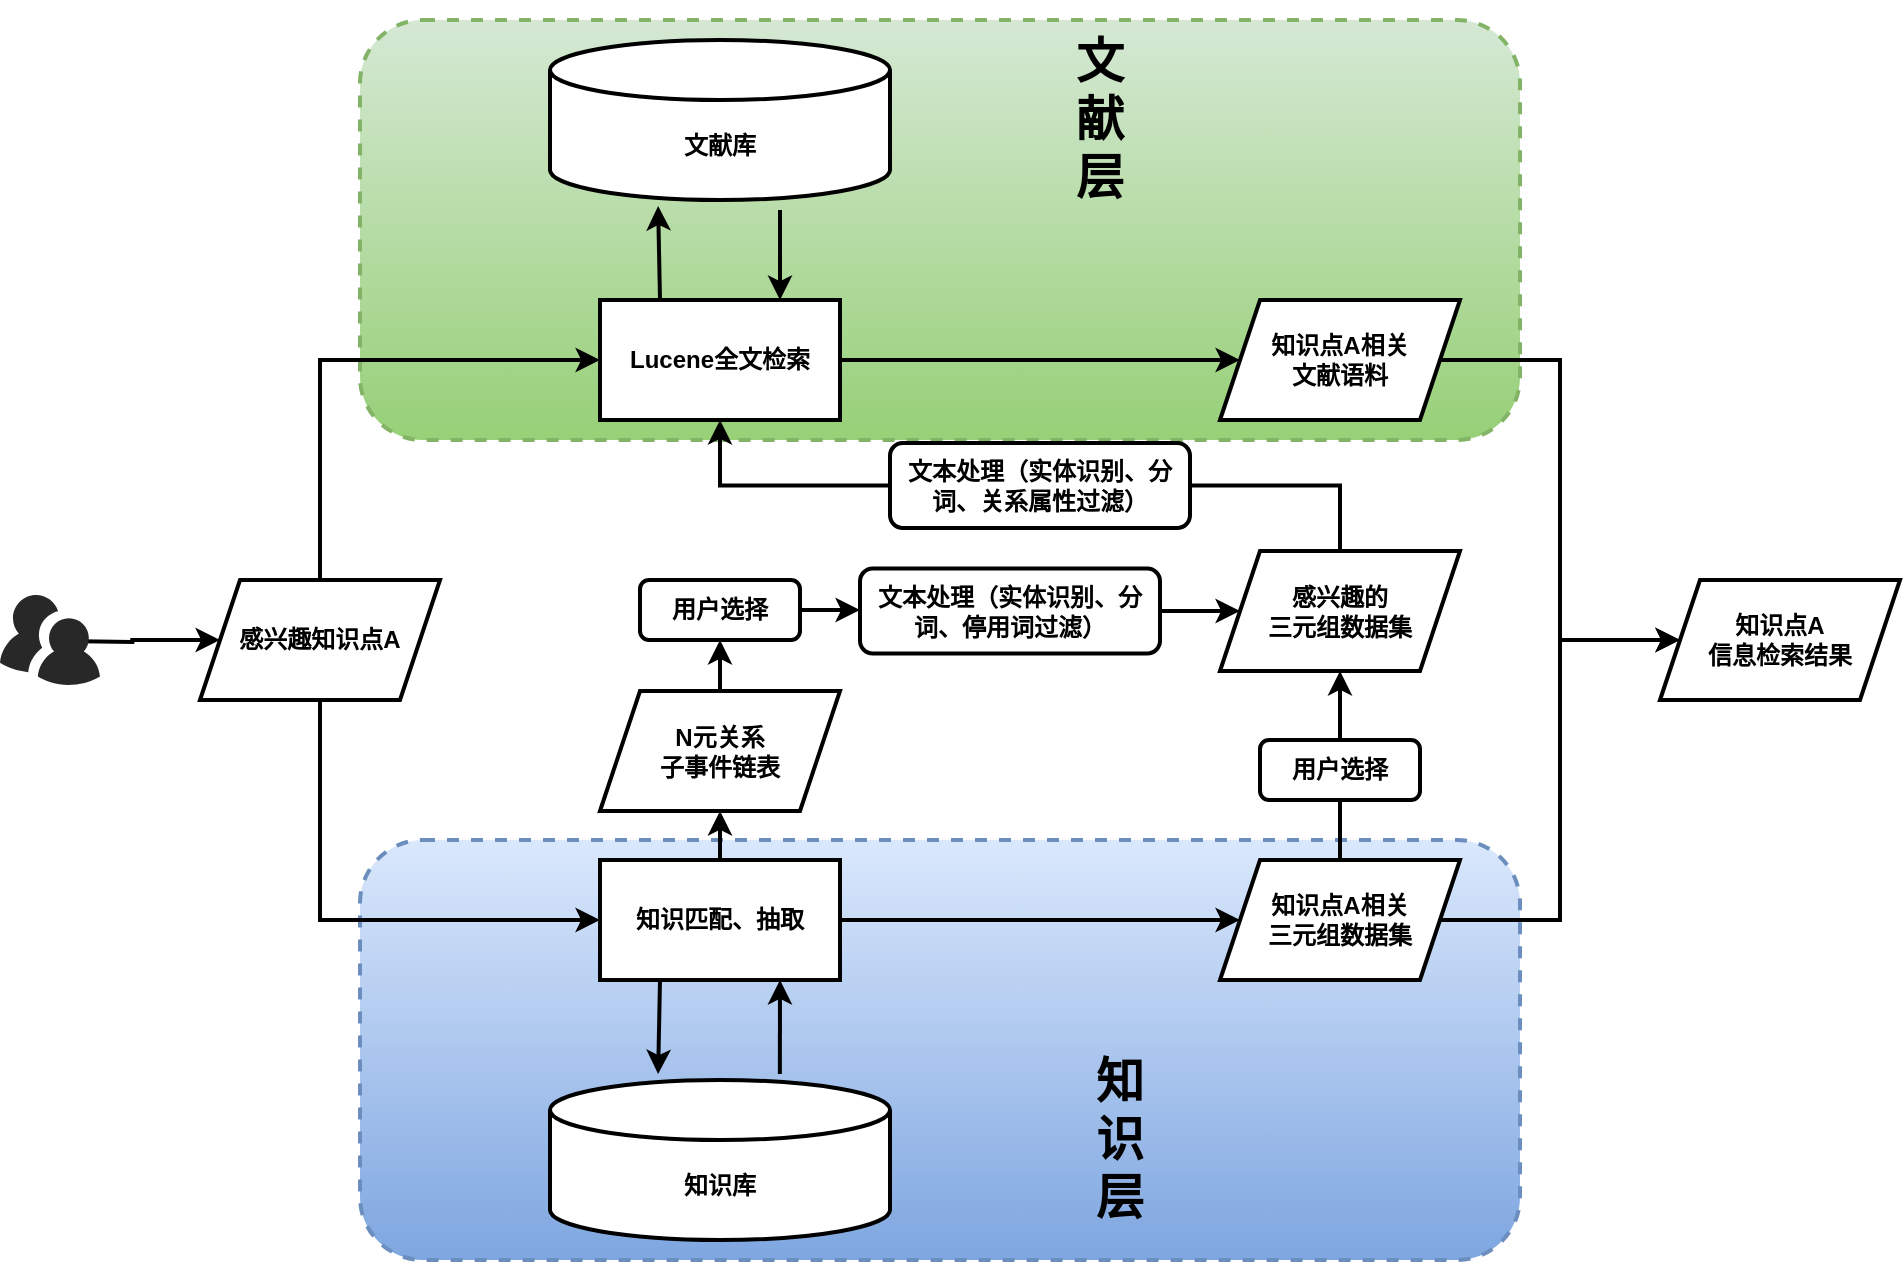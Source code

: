 <mxfile version="14.9.9" type="github">
  <diagram id="ucLLnZQ8SVYWdKBPr7jn" name="Page-1">
    <mxGraphModel dx="2272" dy="794" grid="1" gridSize="10" guides="1" tooltips="1" connect="1" arrows="1" fold="1" page="1" pageScale="1" pageWidth="850" pageHeight="1100" math="0" shadow="0">
      <root>
        <mxCell id="0" />
        <mxCell id="1" parent="0" />
        <mxCell id="67_KCsKABWCcsQ456eiA-28" value="" style="rounded=1;whiteSpace=wrap;html=1;dashed=1;fillColor=#dae8fc;strokeColor=#6c8ebf;gradientColor=#7ea6e0;strokeWidth=2;" parent="1" vertex="1">
          <mxGeometry x="160" y="510" width="580" height="210" as="geometry" />
        </mxCell>
        <mxCell id="67_KCsKABWCcsQ456eiA-27" value="" style="rounded=1;whiteSpace=wrap;html=1;dashed=1;fillColor=#d5e8d4;strokeColor=#82b366;gradientColor=#97d077;strokeWidth=2;" parent="1" vertex="1">
          <mxGeometry x="160" y="100" width="580" height="210" as="geometry" />
        </mxCell>
        <mxCell id="67_KCsKABWCcsQ456eiA-10" style="edgeStyle=orthogonalEdgeStyle;rounded=0;orthogonalLoop=1;jettySize=auto;html=1;exitX=0.5;exitY=0;exitDx=0;exitDy=0;entryX=0;entryY=0.5;entryDx=0;entryDy=0;strokeWidth=2;" parent="1" source="67_KCsKABWCcsQ456eiA-1" target="67_KCsKABWCcsQ456eiA-3" edge="1">
          <mxGeometry relative="1" as="geometry" />
        </mxCell>
        <mxCell id="67_KCsKABWCcsQ456eiA-11" style="edgeStyle=orthogonalEdgeStyle;rounded=0;orthogonalLoop=1;jettySize=auto;html=1;exitX=0.5;exitY=1;exitDx=0;exitDy=0;entryX=0;entryY=0.5;entryDx=0;entryDy=0;strokeWidth=2;" parent="1" source="67_KCsKABWCcsQ456eiA-1" target="67_KCsKABWCcsQ456eiA-4" edge="1">
          <mxGeometry relative="1" as="geometry" />
        </mxCell>
        <mxCell id="67_KCsKABWCcsQ456eiA-1" value="&lt;b&gt;感兴趣知识点A&lt;/b&gt;" style="shape=parallelogram;perimeter=parallelogramPerimeter;whiteSpace=wrap;html=1;fixedSize=1;strokeWidth=2;" parent="1" vertex="1">
          <mxGeometry x="80" y="380" width="120" height="60" as="geometry" />
        </mxCell>
        <mxCell id="67_KCsKABWCcsQ456eiA-15" style="rounded=0;orthogonalLoop=1;jettySize=auto;html=1;entryX=0.75;entryY=0;entryDx=0;entryDy=0;strokeWidth=2;" parent="1" target="67_KCsKABWCcsQ456eiA-3" edge="1">
          <mxGeometry relative="1" as="geometry">
            <mxPoint x="370" y="195" as="sourcePoint" />
          </mxGeometry>
        </mxCell>
        <mxCell id="67_KCsKABWCcsQ456eiA-2" value="&lt;b&gt;文献库&lt;/b&gt;" style="shape=cylinder3;whiteSpace=wrap;html=1;boundedLbl=1;backgroundOutline=1;size=15;strokeWidth=2;" parent="1" vertex="1">
          <mxGeometry x="255" y="110" width="170" height="80" as="geometry" />
        </mxCell>
        <mxCell id="67_KCsKABWCcsQ456eiA-14" style="rounded=0;orthogonalLoop=1;jettySize=auto;html=1;exitX=0.25;exitY=0;exitDx=0;exitDy=0;entryX=0.318;entryY=1.038;entryDx=0;entryDy=0;entryPerimeter=0;strokeWidth=2;" parent="1" source="67_KCsKABWCcsQ456eiA-3" target="67_KCsKABWCcsQ456eiA-2" edge="1">
          <mxGeometry relative="1" as="geometry">
            <mxPoint x="310" y="200" as="targetPoint" />
          </mxGeometry>
        </mxCell>
        <mxCell id="67_KCsKABWCcsQ456eiA-17" style="edgeStyle=orthogonalEdgeStyle;rounded=0;orthogonalLoop=1;jettySize=auto;html=1;exitX=1;exitY=0.5;exitDx=0;exitDy=0;entryX=0;entryY=0.5;entryDx=0;entryDy=0;strokeWidth=2;" parent="1" source="67_KCsKABWCcsQ456eiA-3" target="67_KCsKABWCcsQ456eiA-7" edge="1">
          <mxGeometry relative="1" as="geometry" />
        </mxCell>
        <mxCell id="67_KCsKABWCcsQ456eiA-3" value="&lt;b&gt;Lucene全文检索&lt;/b&gt;" style="rounded=0;whiteSpace=wrap;html=1;strokeWidth=2;" parent="1" vertex="1">
          <mxGeometry x="280" y="240" width="120" height="60" as="geometry" />
        </mxCell>
        <mxCell id="67_KCsKABWCcsQ456eiA-12" style="rounded=0;orthogonalLoop=1;jettySize=auto;html=1;exitX=0.25;exitY=1;exitDx=0;exitDy=0;entryX=0.318;entryY=-0.037;entryDx=0;entryDy=0;entryPerimeter=0;strokeWidth=2;" parent="1" source="67_KCsKABWCcsQ456eiA-4" target="67_KCsKABWCcsQ456eiA-16" edge="1">
          <mxGeometry relative="1" as="geometry">
            <mxPoint x="240" y="630" as="targetPoint" />
          </mxGeometry>
        </mxCell>
        <mxCell id="67_KCsKABWCcsQ456eiA-18" style="edgeStyle=orthogonalEdgeStyle;rounded=0;orthogonalLoop=1;jettySize=auto;html=1;exitX=0.5;exitY=0;exitDx=0;exitDy=0;entryX=0.5;entryY=1;entryDx=0;entryDy=0;strokeWidth=2;" parent="1" source="67_KCsKABWCcsQ456eiA-4" target="67_KCsKABWCcsQ456eiA-8" edge="1">
          <mxGeometry relative="1" as="geometry" />
        </mxCell>
        <mxCell id="67_KCsKABWCcsQ456eiA-19" style="edgeStyle=orthogonalEdgeStyle;rounded=0;orthogonalLoop=1;jettySize=auto;html=1;exitX=1;exitY=0.5;exitDx=0;exitDy=0;entryX=0;entryY=0.5;entryDx=0;entryDy=0;strokeWidth=2;" parent="1" source="67_KCsKABWCcsQ456eiA-4" target="67_KCsKABWCcsQ456eiA-6" edge="1">
          <mxGeometry relative="1" as="geometry" />
        </mxCell>
        <mxCell id="67_KCsKABWCcsQ456eiA-4" value="&lt;b&gt;知识匹配、抽取&lt;/b&gt;" style="rounded=0;whiteSpace=wrap;html=1;strokeWidth=2;" parent="1" vertex="1">
          <mxGeometry x="280" y="520" width="120" height="60" as="geometry" />
        </mxCell>
        <mxCell id="67_KCsKABWCcsQ456eiA-13" style="rounded=0;orthogonalLoop=1;jettySize=auto;html=1;entryX=0.75;entryY=1;entryDx=0;entryDy=0;exitX=0.676;exitY=-0.037;exitDx=0;exitDy=0;exitPerimeter=0;strokeWidth=2;" parent="1" source="67_KCsKABWCcsQ456eiA-16" target="67_KCsKABWCcsQ456eiA-4" edge="1">
          <mxGeometry relative="1" as="geometry">
            <mxPoint x="370" y="620" as="sourcePoint" />
          </mxGeometry>
        </mxCell>
        <mxCell id="67_KCsKABWCcsQ456eiA-21" style="edgeStyle=orthogonalEdgeStyle;rounded=0;orthogonalLoop=1;jettySize=auto;html=1;exitX=0.5;exitY=0;exitDx=0;exitDy=0;entryX=0.5;entryY=1;entryDx=0;entryDy=0;strokeWidth=2;" parent="1" source="67_KCsKABWCcsQ456eiA-6" target="67_KCsKABWCcsQ456eiA-9" edge="1">
          <mxGeometry relative="1" as="geometry" />
        </mxCell>
        <mxCell id="67_KCsKABWCcsQ456eiA-26" style="edgeStyle=orthogonalEdgeStyle;rounded=0;orthogonalLoop=1;jettySize=auto;html=1;exitX=1;exitY=0.5;exitDx=0;exitDy=0;entryX=0;entryY=0.5;entryDx=0;entryDy=0;strokeWidth=2;" parent="1" source="67_KCsKABWCcsQ456eiA-6" target="67_KCsKABWCcsQ456eiA-23" edge="1">
          <mxGeometry relative="1" as="geometry">
            <Array as="points">
              <mxPoint x="760" y="550" />
              <mxPoint x="760" y="410" />
            </Array>
          </mxGeometry>
        </mxCell>
        <mxCell id="67_KCsKABWCcsQ456eiA-6" value="&lt;b&gt;知识点A相关&lt;br&gt;三元组数据集&lt;/b&gt;" style="shape=parallelogram;perimeter=parallelogramPerimeter;whiteSpace=wrap;html=1;fixedSize=1;strokeWidth=2;" parent="1" vertex="1">
          <mxGeometry x="590" y="520" width="120" height="60" as="geometry" />
        </mxCell>
        <mxCell id="67_KCsKABWCcsQ456eiA-25" style="edgeStyle=orthogonalEdgeStyle;rounded=0;orthogonalLoop=1;jettySize=auto;html=1;exitX=1;exitY=0.5;exitDx=0;exitDy=0;entryX=0;entryY=0.5;entryDx=0;entryDy=0;strokeWidth=2;" parent="1" source="67_KCsKABWCcsQ456eiA-7" target="67_KCsKABWCcsQ456eiA-23" edge="1">
          <mxGeometry relative="1" as="geometry">
            <Array as="points">
              <mxPoint x="760" y="270" />
              <mxPoint x="760" y="410" />
            </Array>
          </mxGeometry>
        </mxCell>
        <mxCell id="67_KCsKABWCcsQ456eiA-7" value="&lt;b&gt;知识点A相关&lt;br&gt;文献语料&lt;/b&gt;" style="shape=parallelogram;perimeter=parallelogramPerimeter;whiteSpace=wrap;html=1;fixedSize=1;strokeWidth=2;" parent="1" vertex="1">
          <mxGeometry x="590" y="240" width="120" height="60" as="geometry" />
        </mxCell>
        <mxCell id="67_KCsKABWCcsQ456eiA-39" style="edgeStyle=orthogonalEdgeStyle;rounded=0;orthogonalLoop=1;jettySize=auto;html=1;exitX=0.5;exitY=0;exitDx=0;exitDy=0;strokeWidth=2;" parent="1" source="67_KCsKABWCcsQ456eiA-8" target="67_KCsKABWCcsQ456eiA-35" edge="1">
          <mxGeometry relative="1" as="geometry" />
        </mxCell>
        <mxCell id="67_KCsKABWCcsQ456eiA-8" value="&lt;b&gt;N元关系&lt;br&gt;子事件链表&lt;/b&gt;" style="shape=parallelogram;perimeter=parallelogramPerimeter;whiteSpace=wrap;html=1;fixedSize=1;strokeWidth=2;" parent="1" vertex="1">
          <mxGeometry x="280" y="435.5" width="120" height="60" as="geometry" />
        </mxCell>
        <mxCell id="67_KCsKABWCcsQ456eiA-22" style="edgeStyle=orthogonalEdgeStyle;rounded=0;orthogonalLoop=1;jettySize=auto;html=1;exitX=0.5;exitY=0;exitDx=0;exitDy=0;strokeWidth=2;" parent="1" source="67_KCsKABWCcsQ456eiA-9" target="67_KCsKABWCcsQ456eiA-3" edge="1">
          <mxGeometry relative="1" as="geometry" />
        </mxCell>
        <mxCell id="67_KCsKABWCcsQ456eiA-9" value="&lt;b&gt;感兴趣的&lt;br&gt;三元组数据集&lt;/b&gt;" style="shape=parallelogram;perimeter=parallelogramPerimeter;whiteSpace=wrap;html=1;fixedSize=1;strokeWidth=2;" parent="1" vertex="1">
          <mxGeometry x="590" y="365.5" width="120" height="60" as="geometry" />
        </mxCell>
        <mxCell id="67_KCsKABWCcsQ456eiA-16" value="&lt;b&gt;知识库&lt;/b&gt;" style="shape=cylinder3;whiteSpace=wrap;html=1;boundedLbl=1;backgroundOutline=1;size=15;strokeWidth=2;" parent="1" vertex="1">
          <mxGeometry x="255" y="630" width="170" height="80" as="geometry" />
        </mxCell>
        <mxCell id="67_KCsKABWCcsQ456eiA-23" value="&lt;b&gt;知识点A&lt;br&gt;信息检索结果&lt;/b&gt;" style="shape=parallelogram;perimeter=parallelogramPerimeter;whiteSpace=wrap;html=1;fixedSize=1;strokeWidth=2;" parent="1" vertex="1">
          <mxGeometry x="810" y="380" width="120" height="60" as="geometry" />
        </mxCell>
        <mxCell id="67_KCsKABWCcsQ456eiA-29" value="&lt;h1&gt;文献层&lt;/h1&gt;" style="text;html=1;strokeColor=none;fillColor=none;align=center;verticalAlign=middle;whiteSpace=wrap;rounded=0;dashed=1;strokeWidth=2;" parent="1" vertex="1">
          <mxGeometry x="510" y="140" width="40" height="20" as="geometry" />
        </mxCell>
        <mxCell id="67_KCsKABWCcsQ456eiA-30" value="&lt;h1&gt;知识层&lt;/h1&gt;" style="text;html=1;strokeColor=none;fillColor=none;align=center;verticalAlign=middle;whiteSpace=wrap;rounded=0;dashed=1;strokeWidth=2;" parent="1" vertex="1">
          <mxGeometry x="520" y="650" width="40" height="20" as="geometry" />
        </mxCell>
        <mxCell id="67_KCsKABWCcsQ456eiA-32" style="edgeStyle=orthogonalEdgeStyle;rounded=0;orthogonalLoop=1;jettySize=auto;html=1;exitX=0.87;exitY=0.65;exitDx=0;exitDy=0;exitPerimeter=0;strokeWidth=2;" parent="1" target="67_KCsKABWCcsQ456eiA-1" edge="1">
          <mxGeometry relative="1" as="geometry">
            <mxPoint x="11.325" y="410.5" as="sourcePoint" />
          </mxGeometry>
        </mxCell>
        <mxCell id="67_KCsKABWCcsQ456eiA-33" value="" style="verticalLabelPosition=bottom;html=1;fillColor=#282828;strokeColor=none;verticalAlign=top;pointerEvents=1;align=center;shape=mxgraph.cisco_safe.people_places_things_icons.icon9;dashed=1;strokeWidth=2;" parent="1" vertex="1">
          <mxGeometry x="-20" y="387.5" width="50" height="45" as="geometry" />
        </mxCell>
        <mxCell id="67_KCsKABWCcsQ456eiA-34" value="&lt;b&gt;用户选择&lt;/b&gt;" style="rounded=1;whiteSpace=wrap;html=1;strokeWidth=2;" parent="1" vertex="1">
          <mxGeometry x="610" y="460" width="80" height="30" as="geometry" />
        </mxCell>
        <mxCell id="67_KCsKABWCcsQ456eiA-40" style="edgeStyle=orthogonalEdgeStyle;rounded=0;orthogonalLoop=1;jettySize=auto;html=1;exitX=1;exitY=0.5;exitDx=0;exitDy=0;entryX=0;entryY=0.5;entryDx=0;entryDy=0;strokeWidth=2;" parent="1" source="67_KCsKABWCcsQ456eiA-35" target="67_KCsKABWCcsQ456eiA-37" edge="1">
          <mxGeometry relative="1" as="geometry" />
        </mxCell>
        <mxCell id="67_KCsKABWCcsQ456eiA-35" value="&lt;b&gt;用户选择&lt;/b&gt;" style="rounded=1;whiteSpace=wrap;html=1;strokeWidth=2;" parent="1" vertex="1">
          <mxGeometry x="300" y="380" width="80" height="30" as="geometry" />
        </mxCell>
        <mxCell id="67_KCsKABWCcsQ456eiA-41" style="edgeStyle=orthogonalEdgeStyle;rounded=0;orthogonalLoop=1;jettySize=auto;html=1;exitX=1;exitY=0.5;exitDx=0;exitDy=0;strokeWidth=2;" parent="1" source="67_KCsKABWCcsQ456eiA-37" target="67_KCsKABWCcsQ456eiA-9" edge="1">
          <mxGeometry relative="1" as="geometry" />
        </mxCell>
        <mxCell id="67_KCsKABWCcsQ456eiA-37" value="&lt;b&gt;文本处理（实体识别、分词、停用词过滤）&lt;/b&gt;" style="rounded=1;whiteSpace=wrap;html=1;strokeWidth=2;" parent="1" vertex="1">
          <mxGeometry x="410" y="374.25" width="150" height="42.5" as="geometry" />
        </mxCell>
        <mxCell id="67_KCsKABWCcsQ456eiA-38" value="&lt;b&gt;文本处理（实体识别、分词、关系属性过滤）&lt;/b&gt;" style="rounded=1;whiteSpace=wrap;html=1;strokeWidth=2;" parent="1" vertex="1">
          <mxGeometry x="425" y="311.5" width="150" height="42.5" as="geometry" />
        </mxCell>
      </root>
    </mxGraphModel>
  </diagram>
</mxfile>
